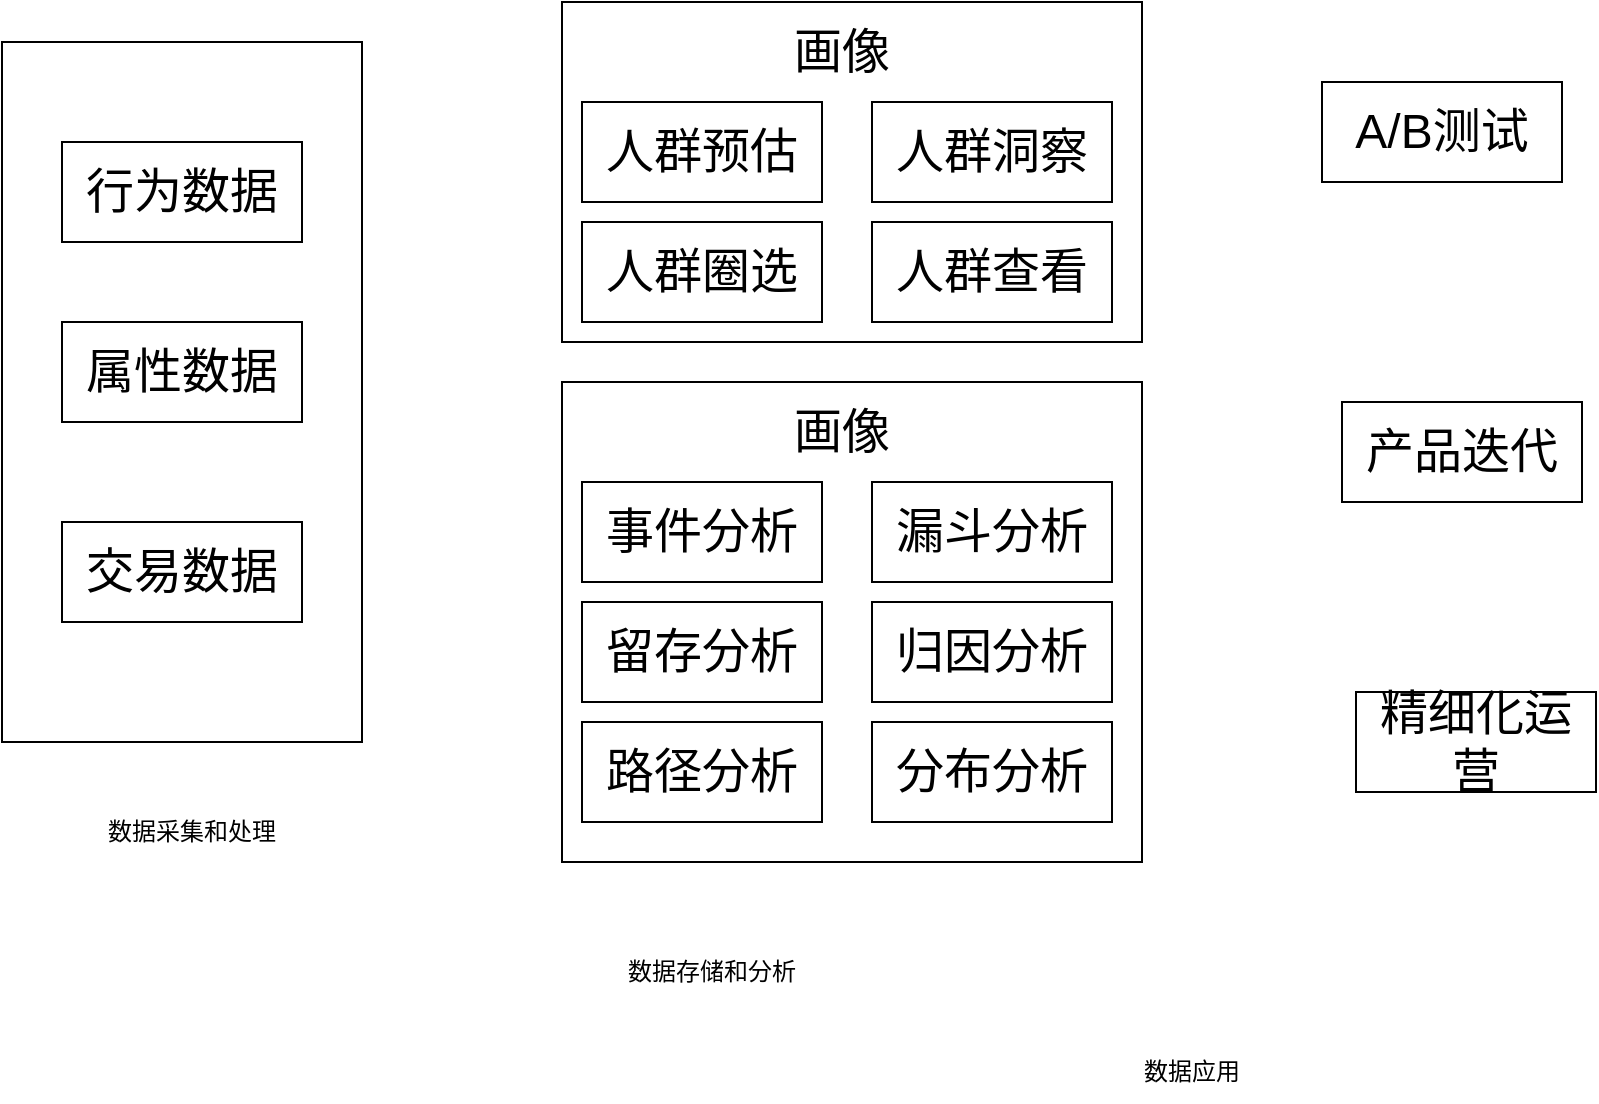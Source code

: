 <mxfile version="21.3.3" type="github">
  <diagram name="第 1 页" id="qy3QJg3qFu5Nli9RCpi3">
    <mxGraphModel dx="1685" dy="1055" grid="1" gridSize="10" guides="1" tooltips="1" connect="1" arrows="1" fold="1" page="1" pageScale="1" pageWidth="827" pageHeight="1169" math="0" shadow="0">
      <root>
        <mxCell id="0" />
        <mxCell id="1" parent="0" />
        <mxCell id="gGGDDeubDuHCSQO_FUlP-4" value="" style="rounded=0;whiteSpace=wrap;html=1;" vertex="1" parent="1">
          <mxGeometry x="30" y="260" width="180" height="350" as="geometry" />
        </mxCell>
        <mxCell id="gGGDDeubDuHCSQO_FUlP-1" value="&lt;font style=&quot;font-size: 24px;&quot;&gt;行为数据&lt;/font&gt;" style="rounded=0;whiteSpace=wrap;html=1;" vertex="1" parent="1">
          <mxGeometry x="60" y="310" width="120" height="50" as="geometry" />
        </mxCell>
        <mxCell id="gGGDDeubDuHCSQO_FUlP-2" value="&lt;font style=&quot;font-size: 24px;&quot;&gt;属性数据&lt;/font&gt;" style="rounded=0;whiteSpace=wrap;html=1;" vertex="1" parent="1">
          <mxGeometry x="60" y="400" width="120" height="50" as="geometry" />
        </mxCell>
        <mxCell id="gGGDDeubDuHCSQO_FUlP-3" value="&lt;font style=&quot;font-size: 24px;&quot;&gt;交易数据&lt;/font&gt;" style="rounded=0;whiteSpace=wrap;html=1;" vertex="1" parent="1">
          <mxGeometry x="60" y="500" width="120" height="50" as="geometry" />
        </mxCell>
        <mxCell id="gGGDDeubDuHCSQO_FUlP-5" value="" style="rounded=0;whiteSpace=wrap;html=1;" vertex="1" parent="1">
          <mxGeometry x="310" y="240" width="290" height="170" as="geometry" />
        </mxCell>
        <mxCell id="gGGDDeubDuHCSQO_FUlP-6" value="&lt;span style=&quot;font-size: 24px;&quot;&gt;人群预估&lt;/span&gt;" style="rounded=0;whiteSpace=wrap;html=1;" vertex="1" parent="1">
          <mxGeometry x="320" y="290" width="120" height="50" as="geometry" />
        </mxCell>
        <mxCell id="gGGDDeubDuHCSQO_FUlP-7" value="&lt;font style=&quot;font-size: 24px;&quot;&gt;人群查看&lt;/font&gt;" style="rounded=0;whiteSpace=wrap;html=1;" vertex="1" parent="1">
          <mxGeometry x="465" y="350" width="120" height="50" as="geometry" />
        </mxCell>
        <mxCell id="gGGDDeubDuHCSQO_FUlP-8" value="&lt;span style=&quot;font-size: 24px;&quot;&gt;人群圈选&lt;/span&gt;" style="rounded=0;whiteSpace=wrap;html=1;" vertex="1" parent="1">
          <mxGeometry x="320" y="350" width="120" height="50" as="geometry" />
        </mxCell>
        <mxCell id="gGGDDeubDuHCSQO_FUlP-9" value="&lt;font style=&quot;font-size: 24px;&quot;&gt;人群洞察&lt;/font&gt;" style="rounded=0;whiteSpace=wrap;html=1;" vertex="1" parent="1">
          <mxGeometry x="465" y="290" width="120" height="50" as="geometry" />
        </mxCell>
        <mxCell id="gGGDDeubDuHCSQO_FUlP-11" value="&lt;font style=&quot;font-size: 24px;&quot;&gt;画像&lt;/font&gt;" style="text;html=1;strokeColor=none;fillColor=none;align=center;verticalAlign=middle;whiteSpace=wrap;rounded=0;" vertex="1" parent="1">
          <mxGeometry x="420" y="250" width="60" height="30" as="geometry" />
        </mxCell>
        <mxCell id="gGGDDeubDuHCSQO_FUlP-13" value="数据采集和处理" style="text;html=1;strokeColor=none;fillColor=none;align=center;verticalAlign=middle;whiteSpace=wrap;rounded=0;" vertex="1" parent="1">
          <mxGeometry x="70" y="640" width="110" height="30" as="geometry" />
        </mxCell>
        <mxCell id="gGGDDeubDuHCSQO_FUlP-14" value="数据存储和分析" style="text;html=1;strokeColor=none;fillColor=none;align=center;verticalAlign=middle;whiteSpace=wrap;rounded=0;" vertex="1" parent="1">
          <mxGeometry x="330" y="710" width="110" height="30" as="geometry" />
        </mxCell>
        <mxCell id="gGGDDeubDuHCSQO_FUlP-15" value="数据应用" style="text;html=1;strokeColor=none;fillColor=none;align=center;verticalAlign=middle;whiteSpace=wrap;rounded=0;" vertex="1" parent="1">
          <mxGeometry x="570" y="760" width="110" height="30" as="geometry" />
        </mxCell>
        <mxCell id="gGGDDeubDuHCSQO_FUlP-16" value="" style="rounded=0;whiteSpace=wrap;html=1;" vertex="1" parent="1">
          <mxGeometry x="310" y="430" width="290" height="240" as="geometry" />
        </mxCell>
        <mxCell id="gGGDDeubDuHCSQO_FUlP-17" value="&lt;span style=&quot;font-size: 24px;&quot;&gt;事件分析&lt;/span&gt;" style="rounded=0;whiteSpace=wrap;html=1;" vertex="1" parent="1">
          <mxGeometry x="320" y="480" width="120" height="50" as="geometry" />
        </mxCell>
        <mxCell id="gGGDDeubDuHCSQO_FUlP-18" value="&lt;font style=&quot;font-size: 24px;&quot;&gt;归因分析&lt;/font&gt;" style="rounded=0;whiteSpace=wrap;html=1;" vertex="1" parent="1">
          <mxGeometry x="465" y="540" width="120" height="50" as="geometry" />
        </mxCell>
        <mxCell id="gGGDDeubDuHCSQO_FUlP-19" value="&lt;span style=&quot;font-size: 24px;&quot;&gt;留存分析&lt;/span&gt;" style="rounded=0;whiteSpace=wrap;html=1;" vertex="1" parent="1">
          <mxGeometry x="320" y="540" width="120" height="50" as="geometry" />
        </mxCell>
        <mxCell id="gGGDDeubDuHCSQO_FUlP-20" value="&lt;font style=&quot;font-size: 24px;&quot;&gt;漏斗分析&lt;/font&gt;" style="rounded=0;whiteSpace=wrap;html=1;" vertex="1" parent="1">
          <mxGeometry x="465" y="480" width="120" height="50" as="geometry" />
        </mxCell>
        <mxCell id="gGGDDeubDuHCSQO_FUlP-21" value="&lt;font style=&quot;font-size: 24px;&quot;&gt;画像&lt;/font&gt;" style="text;html=1;strokeColor=none;fillColor=none;align=center;verticalAlign=middle;whiteSpace=wrap;rounded=0;" vertex="1" parent="1">
          <mxGeometry x="420" y="440" width="60" height="30" as="geometry" />
        </mxCell>
        <mxCell id="gGGDDeubDuHCSQO_FUlP-22" value="&lt;span style=&quot;font-size: 24px;&quot;&gt;路径分析&lt;/span&gt;" style="rounded=0;whiteSpace=wrap;html=1;" vertex="1" parent="1">
          <mxGeometry x="320" y="600" width="120" height="50" as="geometry" />
        </mxCell>
        <mxCell id="gGGDDeubDuHCSQO_FUlP-23" value="&lt;span style=&quot;font-size: 24px;&quot;&gt;分布分析&lt;/span&gt;" style="rounded=0;whiteSpace=wrap;html=1;" vertex="1" parent="1">
          <mxGeometry x="465" y="600" width="120" height="50" as="geometry" />
        </mxCell>
        <mxCell id="gGGDDeubDuHCSQO_FUlP-24" value="&lt;font style=&quot;font-size: 24px;&quot;&gt;A/B测试&lt;/font&gt;" style="rounded=0;whiteSpace=wrap;html=1;" vertex="1" parent="1">
          <mxGeometry x="690" y="280" width="120" height="50" as="geometry" />
        </mxCell>
        <mxCell id="gGGDDeubDuHCSQO_FUlP-25" value="&lt;font style=&quot;font-size: 24px;&quot;&gt;产品迭代&lt;/font&gt;" style="rounded=0;whiteSpace=wrap;html=1;" vertex="1" parent="1">
          <mxGeometry x="700" y="440" width="120" height="50" as="geometry" />
        </mxCell>
        <mxCell id="gGGDDeubDuHCSQO_FUlP-26" value="&lt;font style=&quot;font-size: 24px;&quot;&gt;精细化运营&lt;/font&gt;" style="rounded=0;whiteSpace=wrap;html=1;" vertex="1" parent="1">
          <mxGeometry x="707" y="585" width="120" height="50" as="geometry" />
        </mxCell>
      </root>
    </mxGraphModel>
  </diagram>
</mxfile>
